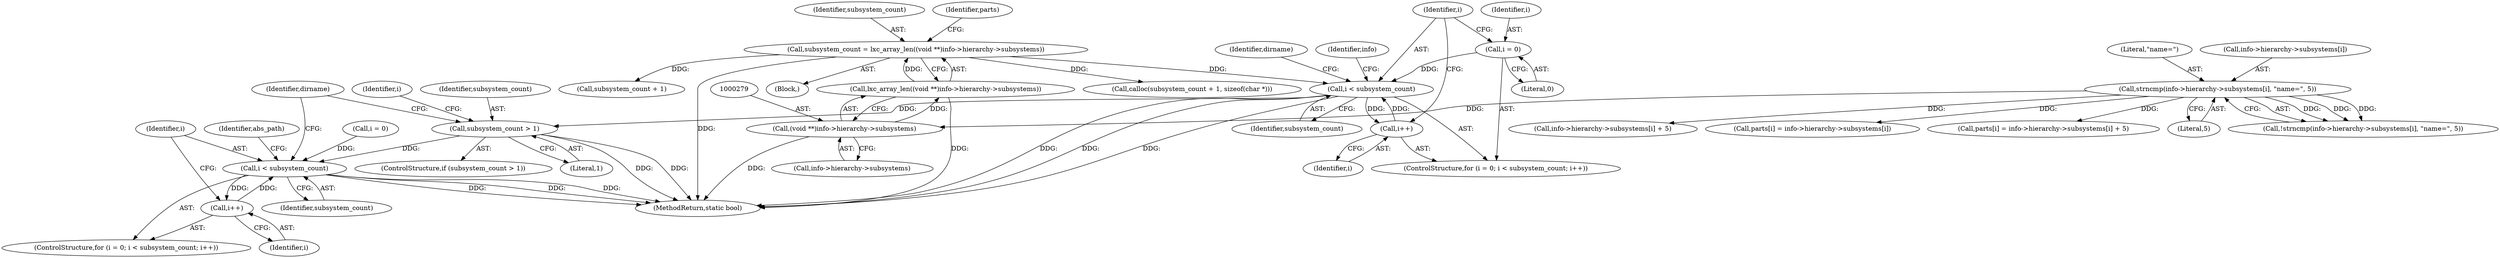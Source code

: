 digraph "0_lxc_592fd47a6245508b79fe6ac819fe6d3b2c1289be@API" {
"1000655" [label="(Call,subsystem_count > 1)"];
"1000301" [label="(Call,i < subsystem_count)"];
"1000298" [label="(Call,i = 0)"];
"1000304" [label="(Call,i++)"];
"1000275" [label="(Call,subsystem_count = lxc_array_len((void **)info->hierarchy->subsystems))"];
"1000277" [label="(Call,lxc_array_len((void **)info->hierarchy->subsystems))"];
"1000278" [label="(Call,(void **)info->hierarchy->subsystems)"];
"1000309" [label="(Call,strncmp(info->hierarchy->subsystems[i], \"name=\", 5))"];
"1000663" [label="(Call,i < subsystem_count)"];
"1000666" [label="(Call,i++)"];
"1000313" [label="(Identifier,info)"];
"1000661" [label="(Identifier,i)"];
"1000317" [label="(Literal,\"name=\")"];
"1000309" [label="(Call,strncmp(info->hierarchy->subsystems[i], \"name=\", 5))"];
"1000280" [label="(Call,info->hierarchy->subsystems)"];
"1000733" [label="(MethodReturn,static bool)"];
"1000246" [label="(Block,)"];
"1000277" [label="(Call,lxc_array_len((void **)info->hierarchy->subsystems))"];
"1000333" [label="(Call,parts[i] = info->hierarchy->subsystems[i])"];
"1000319" [label="(Call,parts[i] = info->hierarchy->subsystems[i] + 5)"];
"1000666" [label="(Call,i++)"];
"1000657" [label="(Literal,1)"];
"1000663" [label="(Call,i < subsystem_count)"];
"1000670" [label="(Identifier,abs_path)"];
"1000660" [label="(Call,i = 0)"];
"1000318" [label="(Literal,5)"];
"1000664" [label="(Identifier,i)"];
"1000656" [label="(Identifier,subsystem_count)"];
"1000278" [label="(Call,(void **)info->hierarchy->subsystems)"];
"1000310" [label="(Call,info->hierarchy->subsystems[i])"];
"1000286" [label="(Identifier,parts)"];
"1000287" [label="(Call,calloc(subsystem_count + 1, sizeof(char *)))"];
"1000301" [label="(Call,i < subsystem_count)"];
"1000659" [label="(ControlStructure,for (i = 0; i < subsystem_count; i++))"];
"1000665" [label="(Identifier,subsystem_count)"];
"1000288" [label="(Call,subsystem_count + 1)"];
"1000701" [label="(Identifier,dirname)"];
"1000303" [label="(Identifier,subsystem_count)"];
"1000308" [label="(Call,!strncmp(info->hierarchy->subsystems[i], \"name=\", 5))"];
"1000299" [label="(Identifier,i)"];
"1000276" [label="(Identifier,subsystem_count)"];
"1000304" [label="(Call,i++)"];
"1000667" [label="(Identifier,i)"];
"1000297" [label="(ControlStructure,for (i = 0; i < subsystem_count; i++))"];
"1000300" [label="(Literal,0)"];
"1000345" [label="(Identifier,dirname)"];
"1000305" [label="(Identifier,i)"];
"1000654" [label="(ControlStructure,if (subsystem_count > 1))"];
"1000323" [label="(Call,info->hierarchy->subsystems[i] + 5)"];
"1000275" [label="(Call,subsystem_count = lxc_array_len((void **)info->hierarchy->subsystems))"];
"1000655" [label="(Call,subsystem_count > 1)"];
"1000302" [label="(Identifier,i)"];
"1000298" [label="(Call,i = 0)"];
"1000655" -> "1000654"  [label="AST: "];
"1000655" -> "1000657"  [label="CFG: "];
"1000656" -> "1000655"  [label="AST: "];
"1000657" -> "1000655"  [label="AST: "];
"1000661" -> "1000655"  [label="CFG: "];
"1000701" -> "1000655"  [label="CFG: "];
"1000655" -> "1000733"  [label="DDG: "];
"1000655" -> "1000733"  [label="DDG: "];
"1000301" -> "1000655"  [label="DDG: "];
"1000655" -> "1000663"  [label="DDG: "];
"1000301" -> "1000297"  [label="AST: "];
"1000301" -> "1000303"  [label="CFG: "];
"1000302" -> "1000301"  [label="AST: "];
"1000303" -> "1000301"  [label="AST: "];
"1000313" -> "1000301"  [label="CFG: "];
"1000345" -> "1000301"  [label="CFG: "];
"1000301" -> "1000733"  [label="DDG: "];
"1000301" -> "1000733"  [label="DDG: "];
"1000301" -> "1000733"  [label="DDG: "];
"1000298" -> "1000301"  [label="DDG: "];
"1000304" -> "1000301"  [label="DDG: "];
"1000275" -> "1000301"  [label="DDG: "];
"1000301" -> "1000304"  [label="DDG: "];
"1000298" -> "1000297"  [label="AST: "];
"1000298" -> "1000300"  [label="CFG: "];
"1000299" -> "1000298"  [label="AST: "];
"1000300" -> "1000298"  [label="AST: "];
"1000302" -> "1000298"  [label="CFG: "];
"1000304" -> "1000297"  [label="AST: "];
"1000304" -> "1000305"  [label="CFG: "];
"1000305" -> "1000304"  [label="AST: "];
"1000302" -> "1000304"  [label="CFG: "];
"1000275" -> "1000246"  [label="AST: "];
"1000275" -> "1000277"  [label="CFG: "];
"1000276" -> "1000275"  [label="AST: "];
"1000277" -> "1000275"  [label="AST: "];
"1000286" -> "1000275"  [label="CFG: "];
"1000275" -> "1000733"  [label="DDG: "];
"1000277" -> "1000275"  [label="DDG: "];
"1000275" -> "1000287"  [label="DDG: "];
"1000275" -> "1000288"  [label="DDG: "];
"1000277" -> "1000278"  [label="CFG: "];
"1000278" -> "1000277"  [label="AST: "];
"1000277" -> "1000733"  [label="DDG: "];
"1000278" -> "1000277"  [label="DDG: "];
"1000278" -> "1000280"  [label="CFG: "];
"1000279" -> "1000278"  [label="AST: "];
"1000280" -> "1000278"  [label="AST: "];
"1000278" -> "1000733"  [label="DDG: "];
"1000309" -> "1000278"  [label="DDG: "];
"1000309" -> "1000308"  [label="AST: "];
"1000309" -> "1000318"  [label="CFG: "];
"1000310" -> "1000309"  [label="AST: "];
"1000317" -> "1000309"  [label="AST: "];
"1000318" -> "1000309"  [label="AST: "];
"1000308" -> "1000309"  [label="CFG: "];
"1000309" -> "1000308"  [label="DDG: "];
"1000309" -> "1000308"  [label="DDG: "];
"1000309" -> "1000308"  [label="DDG: "];
"1000309" -> "1000319"  [label="DDG: "];
"1000309" -> "1000323"  [label="DDG: "];
"1000309" -> "1000333"  [label="DDG: "];
"1000663" -> "1000659"  [label="AST: "];
"1000663" -> "1000665"  [label="CFG: "];
"1000664" -> "1000663"  [label="AST: "];
"1000665" -> "1000663"  [label="AST: "];
"1000670" -> "1000663"  [label="CFG: "];
"1000701" -> "1000663"  [label="CFG: "];
"1000663" -> "1000733"  [label="DDG: "];
"1000663" -> "1000733"  [label="DDG: "];
"1000663" -> "1000733"  [label="DDG: "];
"1000660" -> "1000663"  [label="DDG: "];
"1000666" -> "1000663"  [label="DDG: "];
"1000663" -> "1000666"  [label="DDG: "];
"1000666" -> "1000659"  [label="AST: "];
"1000666" -> "1000667"  [label="CFG: "];
"1000667" -> "1000666"  [label="AST: "];
"1000664" -> "1000666"  [label="CFG: "];
}
